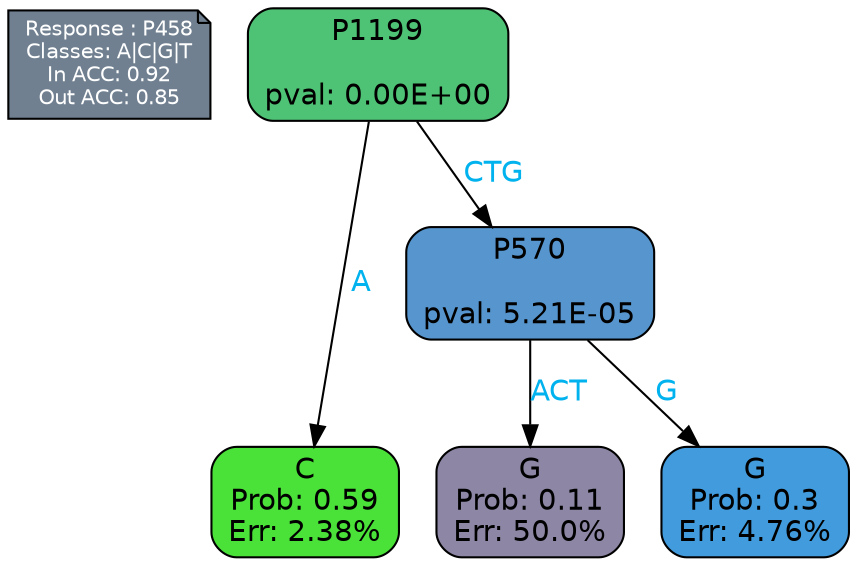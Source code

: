 digraph Tree {
node [shape=box, style="filled, rounded", color="black", fontname=helvetica] ;
graph [ranksep=equally, splines=polylines, bgcolor=transparent, dpi=600] ;
edge [fontname=helvetica] ;
LEGEND [label="Response : P458
Classes: A|C|G|T
In ACC: 0.92
Out ACC: 0.85
",shape=note,align=left,style=filled,fillcolor="slategray",fontcolor="white",fontsize=10];1 [label="P1199

pval: 0.00E+00", fillcolor="#4fc375"] ;
2 [label="C
Prob: 0.59
Err: 2.38%", fillcolor="#4ae238"] ;
3 [label="P570

pval: 5.21E-05", fillcolor="#5695cd"] ;
4 [label="G
Prob: 0.11
Err: 50.0%", fillcolor="#8d86a4"] ;
5 [label="G
Prob: 0.3
Err: 4.76%", fillcolor="#419bdc"] ;
1 -> 2 [label="A",fontcolor=deepskyblue2] ;
1 -> 3 [label="CTG",fontcolor=deepskyblue2] ;
3 -> 4 [label="ACT",fontcolor=deepskyblue2] ;
3 -> 5 [label="G",fontcolor=deepskyblue2] ;
{rank = same; 2;4;5;}{rank = same; LEGEND;1;}}